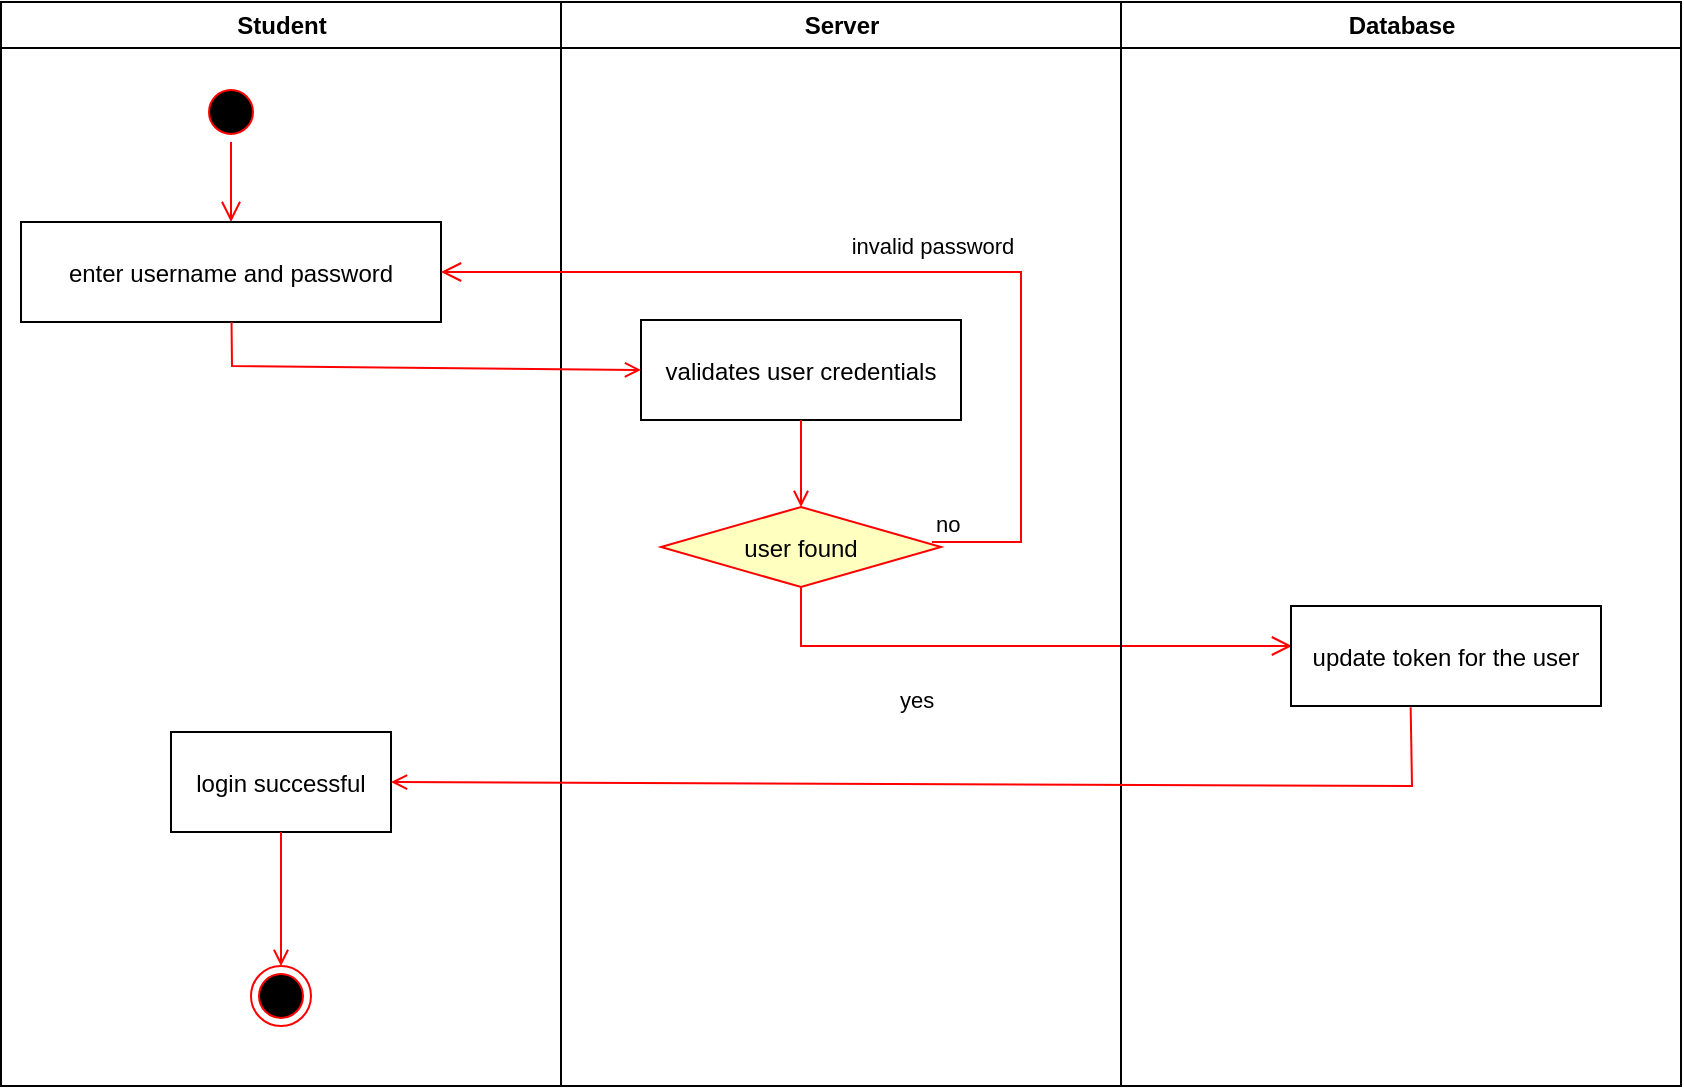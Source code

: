 <mxfile version="22.0.2" type="device">
  <diagram name="Page-1" id="e7e014a7-5840-1c2e-5031-d8a46d1fe8dd">
    <mxGraphModel dx="1381" dy="808" grid="1" gridSize="10" guides="1" tooltips="1" connect="1" arrows="1" fold="1" page="1" pageScale="1" pageWidth="1169" pageHeight="826" background="none" math="0" shadow="0">
      <root>
        <mxCell id="0" />
        <mxCell id="1" parent="0" />
        <mxCell id="2" value="Student" style="swimlane;whiteSpace=wrap" parent="1" vertex="1">
          <mxGeometry x="164.5" y="128" width="280" height="542" as="geometry" />
        </mxCell>
        <mxCell id="5" value="" style="ellipse;shape=startState;fillColor=#000000;strokeColor=#ff0000;" parent="2" vertex="1">
          <mxGeometry x="100" y="40" width="30" height="30" as="geometry" />
        </mxCell>
        <mxCell id="6" value="" style="edgeStyle=elbowEdgeStyle;elbow=horizontal;verticalAlign=bottom;endArrow=open;endSize=8;strokeColor=#FF0000;endFill=1;rounded=0" parent="2" source="5" target="7" edge="1">
          <mxGeometry x="100" y="40" as="geometry">
            <mxPoint x="115" y="110" as="targetPoint" />
          </mxGeometry>
        </mxCell>
        <mxCell id="7" value="enter username and password" style="" parent="2" vertex="1">
          <mxGeometry x="10" y="110" width="210" height="50" as="geometry" />
        </mxCell>
        <mxCell id="30" value="login successful" style="" parent="2" vertex="1">
          <mxGeometry x="85" y="365" width="110" height="50" as="geometry" />
        </mxCell>
        <mxCell id="41" value="" style="edgeStyle=elbowEdgeStyle;elbow=horizontal;entryX=0.5;entryY=0;strokeColor=#FF0000;endArrow=open;endFill=1;rounded=0;entryDx=0;entryDy=0;exitX=0.5;exitY=1;exitDx=0;exitDy=0;" parent="2" source="30" target="38" edge="1">
          <mxGeometry width="100" height="100" relative="1" as="geometry">
            <mxPoint x="135.5" y="422" as="sourcePoint" />
            <mxPoint x="150.5" y="452" as="targetPoint" />
            <Array as="points" />
          </mxGeometry>
        </mxCell>
        <mxCell id="38" value="" style="ellipse;shape=endState;fillColor=#000000;strokeColor=#ff0000" parent="2" vertex="1">
          <mxGeometry x="125" y="482" width="30" height="30" as="geometry" />
        </mxCell>
        <mxCell id="3" value="Server" style="swimlane;whiteSpace=wrap" parent="1" vertex="1">
          <mxGeometry x="444.5" y="128" width="280" height="542" as="geometry" />
        </mxCell>
        <mxCell id="16" value="validates user credentials" style="" parent="3" vertex="1">
          <mxGeometry x="40" y="159" width="160" height="50" as="geometry" />
        </mxCell>
        <mxCell id="21" value="user found" style="rhombus;fillColor=#ffffc0;strokeColor=#ff0000;fontColor=#000000;" parent="3" vertex="1">
          <mxGeometry x="50" y="252.5" width="140" height="40" as="geometry" />
        </mxCell>
        <mxCell id="23" value="yes" style="edgeStyle=elbowEdgeStyle;elbow=horizontal;align=left;verticalAlign=top;endArrow=open;endSize=8;strokeColor=#FF0000;endFill=1;rounded=0" parent="3" source="21" edge="1">
          <mxGeometry x="-0.439" y="-14" relative="1" as="geometry">
            <mxPoint x="365.5" y="322" as="targetPoint" />
            <Array as="points">
              <mxPoint x="120" y="309" />
            </Array>
            <mxPoint as="offset" />
          </mxGeometry>
        </mxCell>
        <mxCell id="24" value="" style="endArrow=open;strokeColor=#FF0000;endFill=1;rounded=0" parent="3" source="16" target="21" edge="1">
          <mxGeometry relative="1" as="geometry" />
        </mxCell>
        <mxCell id="22" value="no" style="edgeStyle=elbowEdgeStyle;elbow=horizontal;align=left;verticalAlign=bottom;endArrow=open;endSize=8;strokeColor=#FF0000;endFill=1;rounded=0;entryX=1;entryY=0.5;entryDx=0;entryDy=0;" parent="3" edge="1" target="7">
          <mxGeometry x="-1" relative="1" as="geometry">
            <mxPoint x="-100" y="120.5" as="targetPoint" />
            <Array as="points">
              <mxPoint x="230" y="197.5" />
            </Array>
            <mxPoint x="185.5" y="270" as="sourcePoint" />
          </mxGeometry>
        </mxCell>
        <mxCell id="9v1h7fDWvJ74iW78nFjV-41" value="invalid password" style="edgeLabel;html=1;align=center;verticalAlign=middle;resizable=0;points=[];" vertex="1" connectable="0" parent="22">
          <mxGeometry x="-0.17" y="5" relative="1" as="geometry">
            <mxPoint x="-29" y="-18" as="offset" />
          </mxGeometry>
        </mxCell>
        <mxCell id="4" value="Database" style="swimlane;whiteSpace=wrap;startSize=23;" parent="1" vertex="1">
          <mxGeometry x="724.5" y="128" width="280" height="542" as="geometry" />
        </mxCell>
        <mxCell id="33" value="update token for the user" style="" parent="4" vertex="1">
          <mxGeometry x="85" y="302" width="155" height="50" as="geometry" />
        </mxCell>
        <mxCell id="9" value="" style="endArrow=open;strokeColor=#FF0000;endFill=1;rounded=0;entryX=0;entryY=0.5;entryDx=0;entryDy=0;" parent="1" source="7" target="16" edge="1">
          <mxGeometry relative="1" as="geometry">
            <mxPoint x="282.182" y="348" as="targetPoint" />
            <Array as="points">
              <mxPoint x="280" y="310" />
            </Array>
          </mxGeometry>
        </mxCell>
        <mxCell id="37" value="" style="edgeStyle=none;strokeColor=#FF0000;endArrow=open;endFill=1;rounded=0;exitX=0.386;exitY=1.012;exitDx=0;exitDy=0;exitPerimeter=0;entryX=1;entryY=0.5;entryDx=0;entryDy=0;" parent="1" source="33" target="30" edge="1">
          <mxGeometry width="100" height="100" relative="1" as="geometry">
            <mxPoint x="694.5" y="557.5" as="sourcePoint" />
            <mxPoint x="880" y="550" as="targetPoint" />
            <Array as="points">
              <mxPoint x="870" y="520" />
            </Array>
          </mxGeometry>
        </mxCell>
      </root>
    </mxGraphModel>
  </diagram>
</mxfile>
